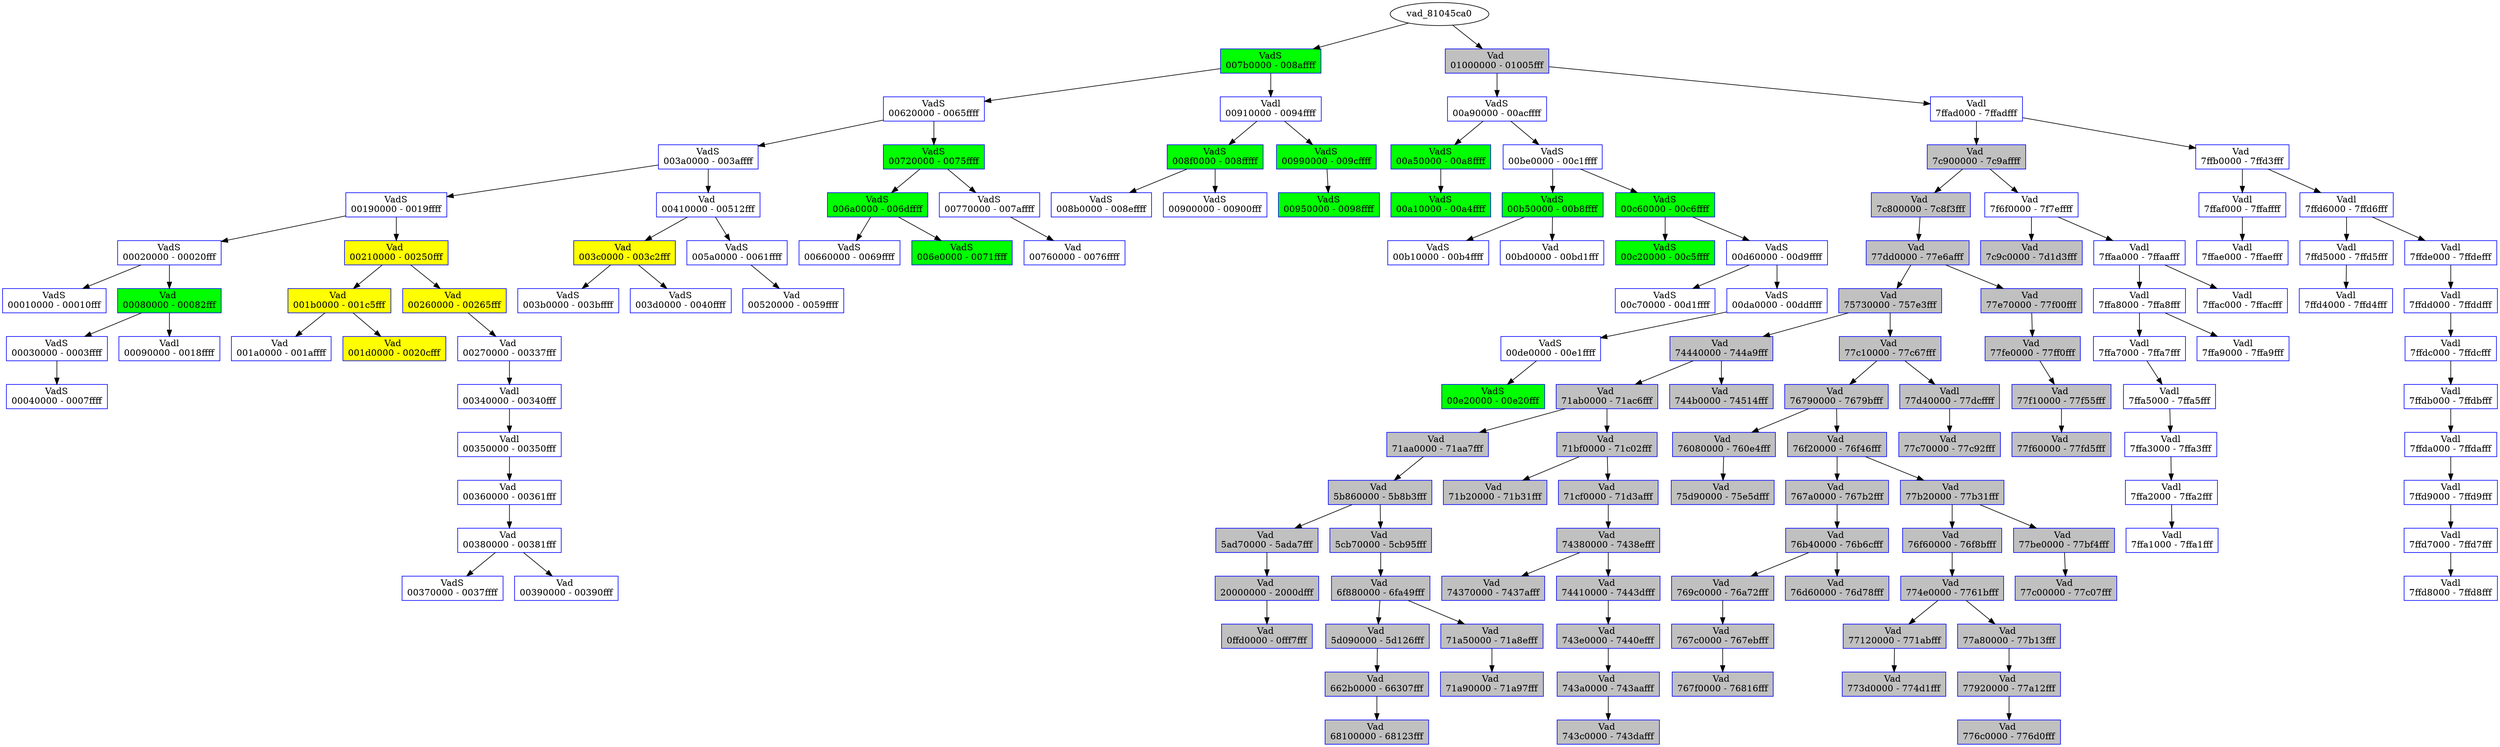 /* Pid:    688 */
digraph processtree {
graph [rankdir = "TB"];
vad_81045ca0 -> vad_810604a8
vad_810604a8 [label = "{ VadS\n007b0000 - 008affff }"shape = "record" color = "blue" style = "filled" fillcolor = "green"];
vad_810604a8 -> vad_810319d0
vad_810319d0 [label = "{ VadS\n00620000 - 0065ffff }"shape = "record" color = "blue" style = "filled" fillcolor = "white"];
vad_810319d0 -> vad_ffafbde0
vad_ffafbde0 [label = "{ VadS\n003a0000 - 003affff }"shape = "record" color = "blue" style = "filled" fillcolor = "white"];
vad_ffafbde0 -> vad_810cce58
vad_810cce58 [label = "{ VadS\n00190000 - 0019ffff }"shape = "record" color = "blue" style = "filled" fillcolor = "white"];
vad_810cce58 -> vad_81073e08
vad_81073e08 [label = "{ VadS\n00020000 - 00020fff }"shape = "record" color = "blue" style = "filled" fillcolor = "white"];
vad_81073e08 -> vad_810b35c0
vad_810b35c0 [label = "{ VadS\n00010000 - 00010fff }"shape = "record" color = "blue" style = "filled" fillcolor = "white"];
vad_81073e08 -> vad_ff24ed08
vad_ff24ed08 [label = "{ Vad \n00080000 - 00082fff }"shape = "record" color = "blue" style = "filled" fillcolor = "green"];
vad_ff24ed08 -> vad_81073a98
vad_81073a98 [label = "{ VadS\n00030000 - 0003ffff }"shape = "record" color = "blue" style = "filled" fillcolor = "white"];
vad_81073a98 -> vad_ff384188
vad_ff384188 [label = "{ VadS\n00040000 - 0007ffff }"shape = "record" color = "blue" style = "filled" fillcolor = "white"];
vad_ff24ed08 -> vad_80fbe4a0
vad_80fbe4a0 [label = "{ Vadl\n00090000 - 0018ffff }"shape = "record" color = "blue" style = "filled" fillcolor = "white"];
vad_810cce58 -> vad_ff3983a8
vad_ff3983a8 [label = "{ Vad \n00210000 - 00250fff }"shape = "record" color = "blue" style = "filled" fillcolor = "yellow"];
vad_ff3983a8 -> vad_ff381750
vad_ff381750 [label = "{ Vad \n001b0000 - 001c5fff }"shape = "record" color = "blue" style = "filled" fillcolor = "yellow"];
vad_ff381750 -> vad_80f72d68
vad_80f72d68 [label = "{ Vad \n001a0000 - 001affff }"shape = "record" color = "blue" style = "filled" fillcolor = "white"];
vad_ff381750 -> vad_ff3983d8
vad_ff3983d8 [label = "{ Vad \n001d0000 - 0020cfff }"shape = "record" color = "blue" style = "filled" fillcolor = "yellow"];
vad_ff3983a8 -> vad_80f53e00
vad_80f53e00 [label = "{ Vad \n00260000 - 00265fff }"shape = "record" color = "blue" style = "filled" fillcolor = "yellow"];
vad_80f53e00 -> vad_ff214148
vad_ff214148 [label = "{ Vad \n00270000 - 00337fff }"shape = "record" color = "blue" style = "filled" fillcolor = "white"];
vad_ff214148 -> vad_ff21e108
vad_ff21e108 [label = "{ Vadl\n00340000 - 00340fff }"shape = "record" color = "blue" style = "filled" fillcolor = "white"];
vad_ff21e108 -> vad_ff2291d8
vad_ff2291d8 [label = "{ Vadl\n00350000 - 00350fff }"shape = "record" color = "blue" style = "filled" fillcolor = "white"];
vad_ff2291d8 -> vad_ff213808
vad_ff213808 [label = "{ Vad \n00360000 - 00361fff }"shape = "record" color = "blue" style = "filled" fillcolor = "white"];
vad_ff213808 -> vad_ff1becf8
vad_ff1becf8 [label = "{ Vad \n00380000 - 00381fff }"shape = "record" color = "blue" style = "filled" fillcolor = "white"];
vad_ff1becf8 -> vad_81042610
vad_81042610 [label = "{ VadS\n00370000 - 0037ffff }"shape = "record" color = "blue" style = "filled" fillcolor = "white"];
vad_ff1becf8 -> vad_ff2069a0
vad_ff2069a0 [label = "{ Vad \n00390000 - 00390fff }"shape = "record" color = "blue" style = "filled" fillcolor = "white"];
vad_ffafbde0 -> vad_ff214118
vad_ff214118 [label = "{ Vad \n00410000 - 00512fff }"shape = "record" color = "blue" style = "filled" fillcolor = "white"];
vad_ff214118 -> vad_ff25d110
vad_ff25d110 [label = "{ Vad \n003c0000 - 003c2fff }"shape = "record" color = "blue" style = "filled" fillcolor = "yellow"];
vad_ff25d110 -> vad_ffafb900
vad_ffafb900 [label = "{ VadS\n003b0000 - 003bffff }"shape = "record" color = "blue" style = "filled" fillcolor = "white"];
vad_ff25d110 -> vad_810cc930
vad_810cc930 [label = "{ VadS\n003d0000 - 0040ffff }"shape = "record" color = "blue" style = "filled" fillcolor = "white"];
vad_ff214118 -> vad_81087728
vad_81087728 [label = "{ VadS\n005a0000 - 0061ffff }"shape = "record" color = "blue" style = "filled" fillcolor = "white"];
vad_81087728 -> vad_ff2271b8
vad_ff2271b8 [label = "{ Vad \n00520000 - 0059ffff }"shape = "record" color = "blue" style = "filled" fillcolor = "white"];
vad_810319d0 -> vad_8105bb88
vad_8105bb88 [label = "{ VadS\n00720000 - 0075ffff }"shape = "record" color = "blue" style = "filled" fillcolor = "green"];
vad_8105bb88 -> vad_810cab88
vad_810cab88 [label = "{ VadS\n006a0000 - 006dffff }"shape = "record" color = "blue" style = "filled" fillcolor = "green"];
vad_810cab88 -> vad_8105f250
vad_8105f250 [label = "{ VadS\n00660000 - 0069ffff }"shape = "record" color = "blue" style = "filled" fillcolor = "white"];
vad_810cab88 -> vad_810c7930
vad_810c7930 [label = "{ VadS\n006e0000 - 0071ffff }"shape = "record" color = "blue" style = "filled" fillcolor = "green"];
vad_8105bb88 -> vad_81044fc0
vad_81044fc0 [label = "{ VadS\n00770000 - 007affff }"shape = "record" color = "blue" style = "filled" fillcolor = "white"];
vad_81044fc0 -> vad_ff254a98
vad_ff254a98 [label = "{ Vad \n00760000 - 0076ffff }"shape = "record" color = "blue" style = "filled" fillcolor = "white"];
vad_810604a8 -> vad_810051f8
vad_810051f8 [label = "{ Vadl\n00910000 - 0094ffff }"shape = "record" color = "blue" style = "filled" fillcolor = "white"];
vad_810051f8 -> vad_81045ae8
vad_81045ae8 [label = "{ VadS\n008f0000 - 008fffff }"shape = "record" color = "blue" style = "filled" fillcolor = "green"];
vad_81045ae8 -> vad_ff38f3e8
vad_ff38f3e8 [label = "{ VadS\n008b0000 - 008effff }"shape = "record" color = "blue" style = "filled" fillcolor = "white"];
vad_81045ae8 -> vad_80fcc1a8
vad_80fcc1a8 [label = "{ VadS\n00900000 - 00900fff }"shape = "record" color = "blue" style = "filled" fillcolor = "white"];
vad_810051f8 -> vad_80fbb210
vad_80fbb210 [label = "{ VadS\n00990000 - 009cffff }"shape = "record" color = "blue" style = "filled" fillcolor = "green"];
vad_80fbb210 -> vad_80f631d8
vad_80f631d8 [label = "{ VadS\n00950000 - 0098ffff }"shape = "record" color = "blue" style = "filled" fillcolor = "green"];
vad_81045ca0 -> vad_80fb4a78
vad_80fb4a78 [label = "{ Vad \n01000000 - 01005fff }"shape = "record" color = "blue" style = "filled" fillcolor = "gray"];
vad_80fb4a78 -> vad_ff37a748
vad_ff37a748 [label = "{ VadS\n00a90000 - 00acffff }"shape = "record" color = "blue" style = "filled" fillcolor = "white"];
vad_ff37a748 -> vad_81046b88
vad_81046b88 [label = "{ VadS\n00a50000 - 00a8ffff }"shape = "record" color = "blue" style = "filled" fillcolor = "green"];
vad_81046b88 -> vad_81045408
vad_81045408 [label = "{ VadS\n00a10000 - 00a4ffff }"shape = "record" color = "blue" style = "filled" fillcolor = "green"];
vad_ff37a748 -> vad_ff364fe8
vad_ff364fe8 [label = "{ VadS\n00be0000 - 00c1ffff }"shape = "record" color = "blue" style = "filled" fillcolor = "white"];
vad_ff364fe8 -> vad_80fba1e0
vad_80fba1e0 [label = "{ VadS\n00b50000 - 00b8ffff }"shape = "record" color = "blue" style = "filled" fillcolor = "green"];
vad_80fba1e0 -> vad_ff25d178
vad_ff25d178 [label = "{ VadS\n00b10000 - 00b4ffff }"shape = "record" color = "blue" style = "filled" fillcolor = "white"];
vad_80fba1e0 -> vad_80fc0068
vad_80fc0068 [label = "{ Vad \n00bd0000 - 00bd1fff }"shape = "record" color = "blue" style = "filled" fillcolor = "white"];
vad_ff364fe8 -> vad_ff2357c0
vad_ff2357c0 [label = "{ VadS\n00c60000 - 00c6ffff }"shape = "record" color = "blue" style = "filled" fillcolor = "green"];
vad_ff2357c0 -> vad_80fbdc20
vad_80fbdc20 [label = "{ VadS\n00c20000 - 00c5ffff }"shape = "record" color = "blue" style = "filled" fillcolor = "green"];
vad_ff2357c0 -> vad_ff250be8
vad_ff250be8 [label = "{ VadS\n00d60000 - 00d9ffff }"shape = "record" color = "blue" style = "filled" fillcolor = "white"];
vad_ff250be8 -> vad_ff282530
vad_ff282530 [label = "{ VadS\n00c70000 - 00d1ffff }"shape = "record" color = "blue" style = "filled" fillcolor = "white"];
vad_ff250be8 -> vad_ff264398
vad_ff264398 [label = "{ VadS\n00da0000 - 00ddffff }"shape = "record" color = "blue" style = "filled" fillcolor = "white"];
vad_ff264398 -> vad_80f5f4d0
vad_80f5f4d0 [label = "{ VadS\n00de0000 - 00e1ffff }"shape = "record" color = "blue" style = "filled" fillcolor = "white"];
vad_80f5f4d0 -> vad_ff264be8
vad_ff264be8 [label = "{ VadS\n00e20000 - 00e20fff }"shape = "record" color = "blue" style = "filled" fillcolor = "green"];
vad_80fb4a78 -> vad_ff273eb0
vad_ff273eb0 [label = "{ Vadl\n7ffad000 - 7ffadfff }"shape = "record" color = "blue" style = "filled" fillcolor = "white"];
vad_ff273eb0 -> vad_80f01968
vad_80f01968 [label = "{ Vad \n7c900000 - 7c9affff }"shape = "record" color = "blue" style = "filled" fillcolor = "gray"];
vad_80f01968 -> vad_ff91d530
vad_ff91d530 [label = "{ Vad \n7c800000 - 7c8f3fff }"shape = "record" color = "blue" style = "filled" fillcolor = "gray"];
vad_ff91d530 -> vad_80f53dd0
vad_80f53dd0 [label = "{ Vad \n77dd0000 - 77e6afff }"shape = "record" color = "blue" style = "filled" fillcolor = "gray"];
vad_80f53dd0 -> vad_80fbb318
vad_80fbb318 [label = "{ Vad \n75730000 - 757e3fff }"shape = "record" color = "blue" style = "filled" fillcolor = "gray"];
vad_80fbb318 -> vad_ff207140
vad_ff207140 [label = "{ Vad \n74440000 - 744a9fff }"shape = "record" color = "blue" style = "filled" fillcolor = "gray"];
vad_ff207140 -> vad_ff2061b0
vad_ff2061b0 [label = "{ Vad \n71ab0000 - 71ac6fff }"shape = "record" color = "blue" style = "filled" fillcolor = "gray"];
vad_ff2061b0 -> vad_ff236140
vad_ff236140 [label = "{ Vad \n71aa0000 - 71aa7fff }"shape = "record" color = "blue" style = "filled" fillcolor = "gray"];
vad_ff236140 -> vad_ff2121e0
vad_ff2121e0 [label = "{ Vad \n5b860000 - 5b8b3fff }"shape = "record" color = "blue" style = "filled" fillcolor = "gray"];
vad_ff2121e0 -> vad_ff25d140
vad_ff25d140 [label = "{ Vad \n5ad70000 - 5ada7fff }"shape = "record" color = "blue" style = "filled" fillcolor = "gray"];
vad_ff25d140 -> vad_80fa9290
vad_80fa9290 [label = "{ Vad \n20000000 - 2000dfff }"shape = "record" color = "blue" style = "filled" fillcolor = "gray"];
vad_80fa9290 -> vad_ff258670
vad_ff258670 [label = "{ Vad \n0ffd0000 - 0fff7fff }"shape = "record" color = "blue" style = "filled" fillcolor = "gray"];
vad_ff2121e0 -> vad_ff22d1b0
vad_ff22d1b0 [label = "{ Vad \n5cb70000 - 5cb95fff }"shape = "record" color = "blue" style = "filled" fillcolor = "gray"];
vad_ff22d1b0 -> vad_ff23e110
vad_ff23e110 [label = "{ Vad \n6f880000 - 6fa49fff }"shape = "record" color = "blue" style = "filled" fillcolor = "gray"];
vad_ff23e110 -> vad_ff2137d8
vad_ff2137d8 [label = "{ Vad \n5d090000 - 5d126fff }"shape = "record" color = "blue" style = "filled" fillcolor = "gray"];
vad_ff2137d8 -> vad_80f31638
vad_80f31638 [label = "{ Vad \n662b0000 - 66307fff }"shape = "record" color = "blue" style = "filled" fillcolor = "gray"];
vad_80f31638 -> vad_ff15afd8
vad_ff15afd8 [label = "{ Vad \n68100000 - 68123fff }"shape = "record" color = "blue" style = "filled" fillcolor = "gray"];
vad_ff23e110 -> vad_ff29f068
vad_ff29f068 [label = "{ Vad \n71a50000 - 71a8efff }"shape = "record" color = "blue" style = "filled" fillcolor = "gray"];
vad_ff29f068 -> vad_80fbe228
vad_80fbe228 [label = "{ Vad \n71a90000 - 71a97fff }"shape = "record" color = "blue" style = "filled" fillcolor = "gray"];
vad_ff2061b0 -> vad_ff2121b0
vad_ff2121b0 [label = "{ Vad \n71bf0000 - 71c02fff }"shape = "record" color = "blue" style = "filled" fillcolor = "gray"];
vad_ff2121b0 -> vad_ff21a140
vad_ff21a140 [label = "{ Vad \n71b20000 - 71b31fff }"shape = "record" color = "blue" style = "filled" fillcolor = "gray"];
vad_ff2121b0 -> vad_ff2553a8
vad_ff2553a8 [label = "{ Vad \n71cf0000 - 71d3afff }"shape = "record" color = "blue" style = "filled" fillcolor = "gray"];
vad_ff2553a8 -> vad_ff208670
vad_ff208670 [label = "{ Vad \n74380000 - 7438efff }"shape = "record" color = "blue" style = "filled" fillcolor = "gray"];
vad_ff208670 -> vad_80f349e0
vad_80f349e0 [label = "{ Vad \n74370000 - 7437afff }"shape = "record" color = "blue" style = "filled" fillcolor = "gray"];
vad_ff208670 -> vad_ff23ba58
vad_ff23ba58 [label = "{ Vad \n74410000 - 7443dfff }"shape = "record" color = "blue" style = "filled" fillcolor = "gray"];
vad_ff23ba58 -> vad_ff1f6b30
vad_ff1f6b30 [label = "{ Vad \n743e0000 - 7440efff }"shape = "record" color = "blue" style = "filled" fillcolor = "gray"];
vad_ff1f6b30 -> vad_ff2511c8
vad_ff2511c8 [label = "{ Vad \n743a0000 - 743aafff }"shape = "record" color = "blue" style = "filled" fillcolor = "gray"];
vad_ff2511c8 -> vad_80f677a8
vad_80f677a8 [label = "{ Vad \n743c0000 - 743dafff }"shape = "record" color = "blue" style = "filled" fillcolor = "gray"];
vad_ff207140 -> vad_ff2578b8
vad_ff2578b8 [label = "{ Vad \n744b0000 - 74514fff }"shape = "record" color = "blue" style = "filled" fillcolor = "gray"];
vad_80fbb318 -> vad_80ef9860
vad_80ef9860 [label = "{ Vad \n77c10000 - 77c67fff }"shape = "record" color = "blue" style = "filled" fillcolor = "gray"];
vad_80ef9860 -> vad_ff207110
vad_ff207110 [label = "{ Vad \n76790000 - 7679bfff }"shape = "record" color = "blue" style = "filled" fillcolor = "gray"];
vad_ff207110 -> vad_ff2254a0
vad_ff2254a0 [label = "{ Vad \n76080000 - 760e4fff }"shape = "record" color = "blue" style = "filled" fillcolor = "gray"];
vad_ff2254a0 -> vad_80f34a10
vad_80f34a10 [label = "{ Vad \n75d90000 - 75e5dfff }"shape = "record" color = "blue" style = "filled" fillcolor = "gray"];
vad_ff207110 -> vad_ff2061e0
vad_ff2061e0 [label = "{ Vad \n76f20000 - 76f46fff }"shape = "record" color = "blue" style = "filled" fillcolor = "gray"];
vad_ff2061e0 -> vad_ff21a110
vad_ff21a110 [label = "{ Vad \n767a0000 - 767b2fff }"shape = "record" color = "blue" style = "filled" fillcolor = "gray"];
vad_ff21a110 -> vad_ff2231e0
vad_ff2231e0 [label = "{ Vad \n76b40000 - 76b6cfff }"shape = "record" color = "blue" style = "filled" fillcolor = "gray"];
vad_ff2231e0 -> vad_ff253110
vad_ff253110 [label = "{ Vad \n769c0000 - 76a72fff }"shape = "record" color = "blue" style = "filled" fillcolor = "gray"];
vad_ff253110 -> vad_ff2518b8
vad_ff2518b8 [label = "{ Vad \n767c0000 - 767ebfff }"shape = "record" color = "blue" style = "filled" fillcolor = "gray"];
vad_ff2518b8 -> vad_ff26b340
vad_ff26b340 [label = "{ Vad \n767f0000 - 76816fff }"shape = "record" color = "blue" style = "filled" fillcolor = "gray"];
vad_ff2231e0 -> vad_ff253cf0
vad_ff253cf0 [label = "{ Vad \n76d60000 - 76d78fff }"shape = "record" color = "blue" style = "filled" fillcolor = "gray"];
vad_ff2061e0 -> vad_ff236110
vad_ff236110 [label = "{ Vad \n77b20000 - 77b31fff }"shape = "record" color = "blue" style = "filled" fillcolor = "gray"];
vad_ff236110 -> vad_ff22d1e0
vad_ff22d1e0 [label = "{ Vad \n76f60000 - 76f8bfff }"shape = "record" color = "blue" style = "filled" fillcolor = "gray"];
vad_ff22d1e0 -> vad_ff2231b0
vad_ff2231b0 [label = "{ Vad \n774e0000 - 7761bfff }"shape = "record" color = "blue" style = "filled" fillcolor = "gray"];
vad_ff2231b0 -> vad_ff2491e0
vad_ff2491e0 [label = "{ Vad \n77120000 - 771abfff }"shape = "record" color = "blue" style = "filled" fillcolor = "gray"];
vad_ff2491e0 -> vad_80f007b8
vad_80f007b8 [label = "{ Vad \n773d0000 - 774d1fff }"shape = "record" color = "blue" style = "filled" fillcolor = "gray"];
vad_ff2231b0 -> vad_ff26b310
vad_ff26b310 [label = "{ Vad \n77a80000 - 77b13fff }"shape = "record" color = "blue" style = "filled" fillcolor = "gray"];
vad_ff26b310 -> vad_ff2364d8
vad_ff2364d8 [label = "{ Vad \n77920000 - 77a12fff }"shape = "record" color = "blue" style = "filled" fillcolor = "gray"];
vad_ff2364d8 -> vad_81005c50
vad_81005c50 [label = "{ Vad \n776c0000 - 776d0fff }"shape = "record" color = "blue" style = "filled" fillcolor = "gray"];
vad_ff236110 -> vad_ff2491b0
vad_ff2491b0 [label = "{ Vad \n77be0000 - 77bf4fff }"shape = "record" color = "blue" style = "filled" fillcolor = "gray"];
vad_ff2491b0 -> vad_ff245140
vad_ff245140 [label = "{ Vad \n77c00000 - 77c07fff }"shape = "record" color = "blue" style = "filled" fillcolor = "gray"];
vad_80ef9860 -> vad_ff22f108
vad_ff22f108 [label = "{ Vadl\n77d40000 - 77dcffff }"shape = "record" color = "blue" style = "filled" fillcolor = "gray"];
vad_ff22f108 -> vad_ff223c30
vad_ff223c30 [label = "{ Vad \n77c70000 - 77c92fff }"shape = "record" color = "blue" style = "filled" fillcolor = "gray"];
vad_80f53dd0 -> vad_80fbb348
vad_80fbb348 [label = "{ Vad \n77e70000 - 77f00fff }"shape = "record" color = "blue" style = "filled" fillcolor = "gray"];
vad_80fbb348 -> vad_80ef9830
vad_80ef9830 [label = "{ Vad \n77fe0000 - 77ff0fff }"shape = "record" color = "blue" style = "filled" fillcolor = "gray"];
vad_80ef9830 -> vad_ff1f61b0
vad_ff1f61b0 [label = "{ Vad \n77f10000 - 77f55fff }"shape = "record" color = "blue" style = "filled" fillcolor = "gray"];
vad_ff1f61b0 -> vad_ff253140
vad_ff253140 [label = "{ Vad \n77f60000 - 77fd5fff }"shape = "record" color = "blue" style = "filled" fillcolor = "gray"];
vad_80f01968 -> vad_80f72d38
vad_80f72d38 [label = "{ Vad \n7f6f0000 - 7f7effff }"shape = "record" color = "blue" style = "filled" fillcolor = "white"];
vad_80f72d38 -> vad_ff245110
vad_ff245110 [label = "{ Vad \n7c9c0000 - 7d1d3fff }"shape = "record" color = "blue" style = "filled" fillcolor = "gray"];
vad_80f72d38 -> vad_ff13a5e8
vad_ff13a5e8 [label = "{ Vadl\n7ffaa000 - 7ffaafff }"shape = "record" color = "blue" style = "filled" fillcolor = "white"];
vad_ff13a5e8 -> vad_ff1f5888
vad_ff1f5888 [label = "{ Vadl\n7ffa8000 - 7ffa8fff }"shape = "record" color = "blue" style = "filled" fillcolor = "white"];
vad_ff1f5888 -> vad_ff233a88
vad_ff233a88 [label = "{ Vadl\n7ffa7000 - 7ffa7fff }"shape = "record" color = "blue" style = "filled" fillcolor = "white"];
vad_ff233a88 -> vad_ff21d390
vad_ff21d390 [label = "{ Vadl\n7ffa5000 - 7ffa5fff }"shape = "record" color = "blue" style = "filled" fillcolor = "white"];
vad_ff21d390 -> vad_80f78e78
vad_80f78e78 [label = "{ Vadl\n7ffa3000 - 7ffa3fff }"shape = "record" color = "blue" style = "filled" fillcolor = "white"];
vad_80f78e78 -> vad_81027d00
vad_81027d00 [label = "{ Vadl\n7ffa2000 - 7ffa2fff }"shape = "record" color = "blue" style = "filled" fillcolor = "white"];
vad_81027d00 -> vad_80f59a20
vad_80f59a20 [label = "{ Vadl\n7ffa1000 - 7ffa1fff }"shape = "record" color = "blue" style = "filled" fillcolor = "white"];
vad_ff1f5888 -> vad_ff251180
vad_ff251180 [label = "{ Vadl\n7ffa9000 - 7ffa9fff }"shape = "record" color = "blue" style = "filled" fillcolor = "white"];
vad_ff13a5e8 -> vad_ff222e90
vad_ff222e90 [label = "{ Vadl\n7ffac000 - 7ffacfff }"shape = "record" color = "blue" style = "filled" fillcolor = "white"];
vad_ff273eb0 -> vad_ff3bf9a0
vad_ff3bf9a0 [label = "{ Vad \n7ffb0000 - 7ffd3fff }"shape = "record" color = "blue" style = "filled" fillcolor = "white"];
vad_ff3bf9a0 -> vad_ff24a830
vad_ff24a830 [label = "{ Vadl\n7ffaf000 - 7ffaffff }"shape = "record" color = "blue" style = "filled" fillcolor = "white"];
vad_ff24a830 -> vad_ff25a3d0
vad_ff25a3d0 [label = "{ Vadl\n7ffae000 - 7ffaefff }"shape = "record" color = "blue" style = "filled" fillcolor = "white"];
vad_ff3bf9a0 -> vad_ff25acf0
vad_ff25acf0 [label = "{ Vadl\n7ffd6000 - 7ffd6fff }"shape = "record" color = "blue" style = "filled" fillcolor = "white"];
vad_ff25acf0 -> vad_ff2a68d8
vad_ff2a68d8 [label = "{ Vadl\n7ffd5000 - 7ffd5fff }"shape = "record" color = "blue" style = "filled" fillcolor = "white"];
vad_ff2a68d8 -> vad_ff266eb0
vad_ff266eb0 [label = "{ Vadl\n7ffd4000 - 7ffd4fff }"shape = "record" color = "blue" style = "filled" fillcolor = "white"];
vad_ff25acf0 -> vad_ff2148f0
vad_ff2148f0 [label = "{ Vadl\n7ffde000 - 7ffdefff }"shape = "record" color = "blue" style = "filled" fillcolor = "white"];
vad_ff2148f0 -> vad_ff23d7f8
vad_ff23d7f8 [label = "{ Vadl\n7ffdd000 - 7ffddfff }"shape = "record" color = "blue" style = "filled" fillcolor = "white"];
vad_ff23d7f8 -> vad_ff3c0190
vad_ff3c0190 [label = "{ Vadl\n7ffdc000 - 7ffdcfff }"shape = "record" color = "blue" style = "filled" fillcolor = "white"];
vad_ff3c0190 -> vad_ff1e12d8
vad_ff1e12d8 [label = "{ Vadl\n7ffdb000 - 7ffdbfff }"shape = "record" color = "blue" style = "filled" fillcolor = "white"];
vad_ff1e12d8 -> vad_ff206960
vad_ff206960 [label = "{ Vadl\n7ffda000 - 7ffdafff }"shape = "record" color = "blue" style = "filled" fillcolor = "white"];
vad_ff206960 -> vad_ff253490
vad_ff253490 [label = "{ Vadl\n7ffd9000 - 7ffd9fff }"shape = "record" color = "blue" style = "filled" fillcolor = "white"];
vad_ff253490 -> vad_ff22b8b8
vad_ff22b8b8 [label = "{ Vadl\n7ffd7000 - 7ffd7fff }"shape = "record" color = "blue" style = "filled" fillcolor = "white"];
vad_ff22b8b8 -> vad_ff23da70
vad_ff23da70 [label = "{ Vadl\n7ffd8000 - 7ffd8fff }"shape = "record" color = "blue" style = "filled" fillcolor = "white"];
}
